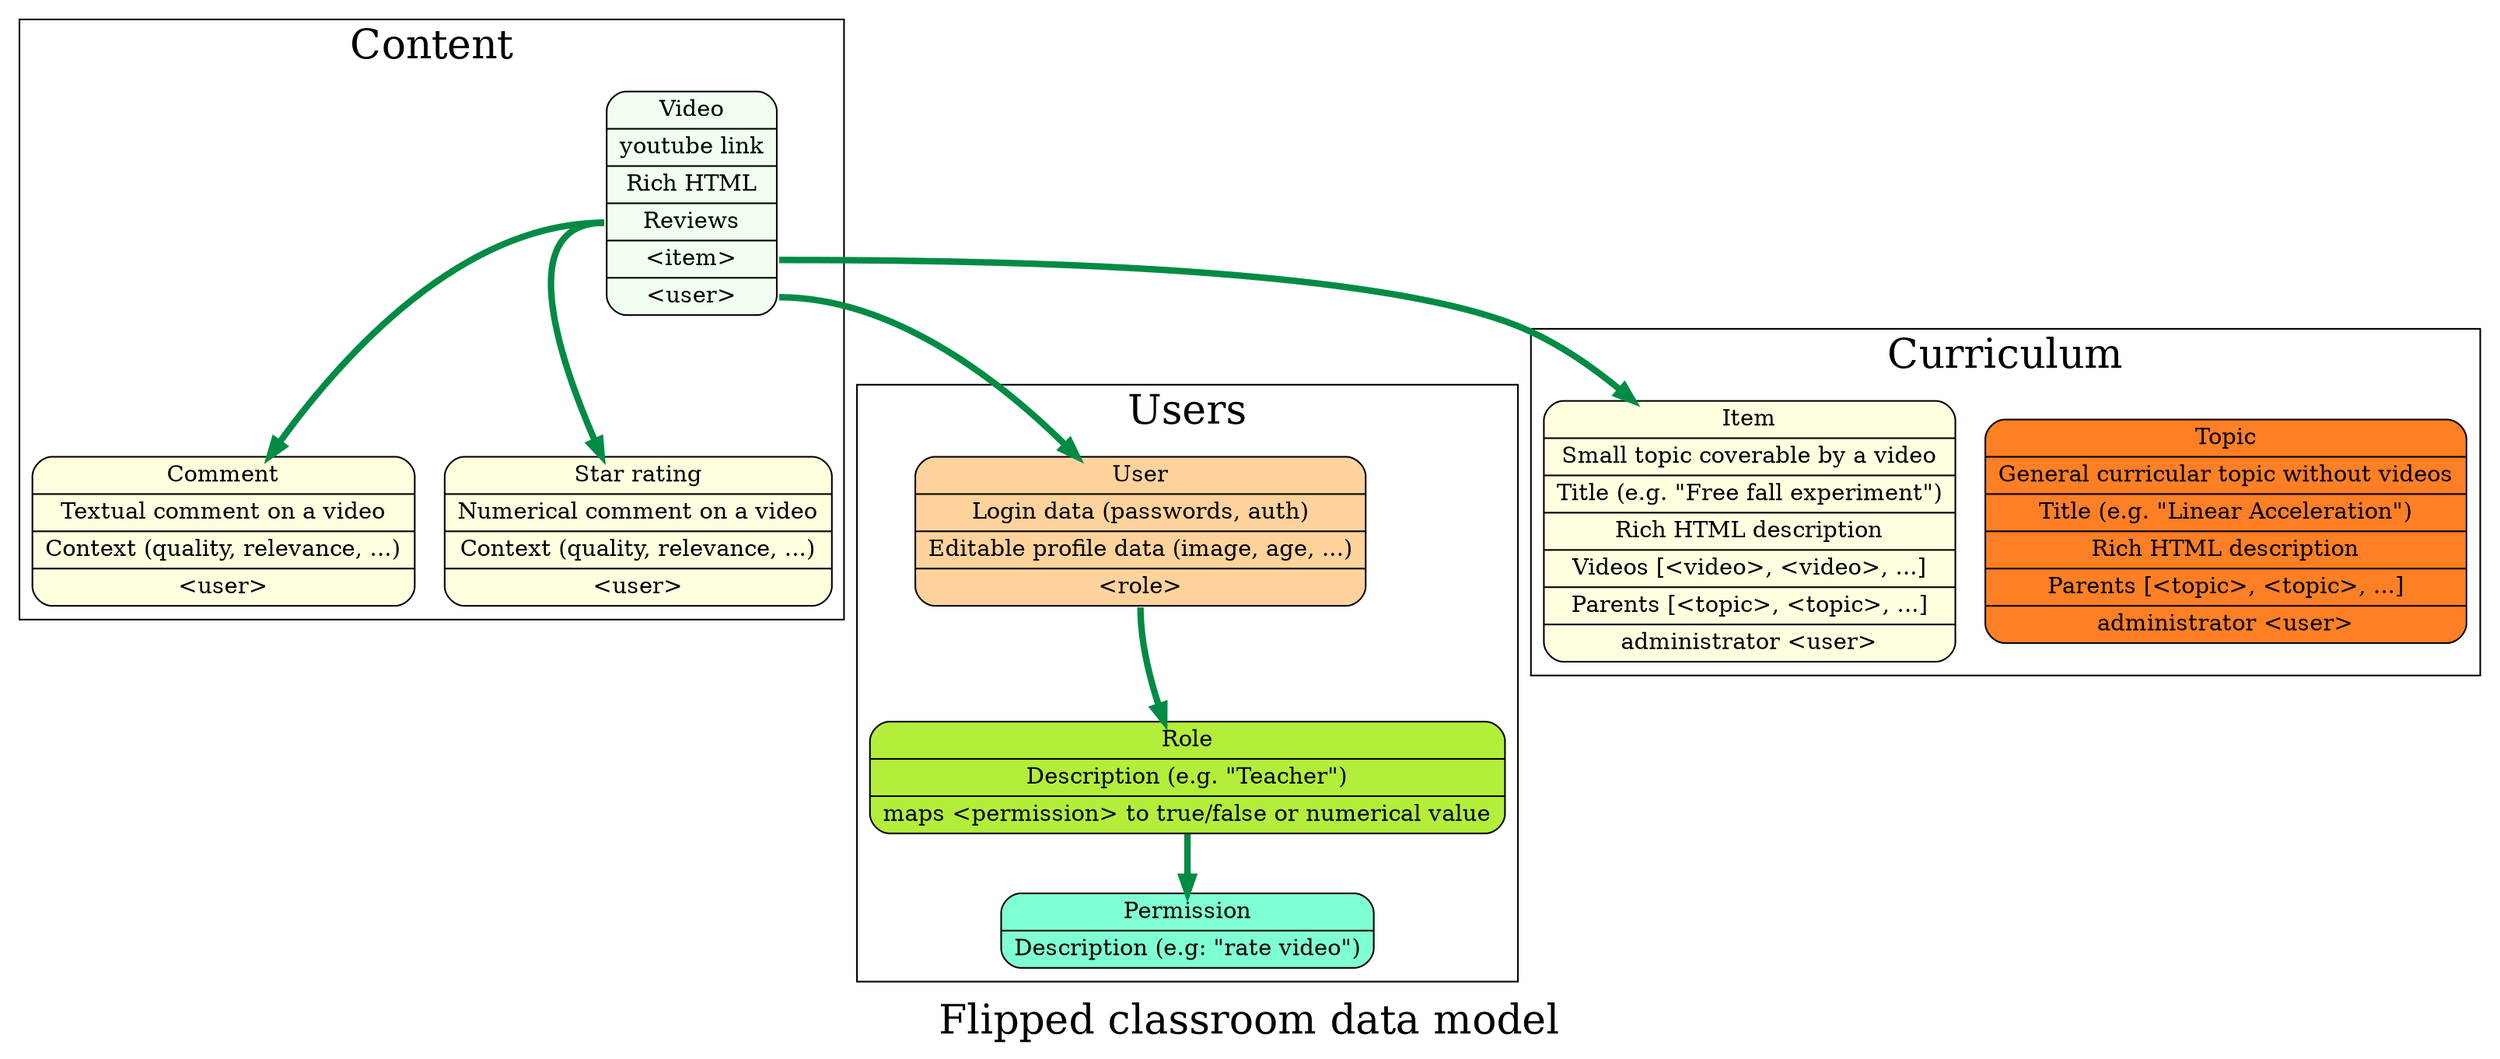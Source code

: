 digraph pipeline {
	fontsize=25;
	label="Flipped classroom data model";
	
	node [
		rankdir = "TB";
	]

	subgraph cluster_1 { 
		label = "Content";
		fontsize=25;
		
		video    [shape=Mrecord, 		style=filled, fillcolor=honeydew1, 			label = "{Video  | youtube link | Rich HTML | <review> Reviews | <item> \<item\> | <user> \<user\>}"];
		comment  [shape=Mrecord, 		style=filled, fillcolor=lightyellow1, 		label = "{<title> Comment | Textual comment on a video | Context (quality, relevance, ...)| \<user\>}"];
		rating   [shape=Mrecord, 		style=filled, fillcolor=lightyellow1, 		label = "{<title> Star rating  | Numerical comment on a video | Context (quality, relevance, ...) | \<user\>}"];
	}


	subgraph cluster_2 { 
		label = "Users";
		fontsize=25;
		user         [shape=Mrecord, 		style=filled, fillcolor=burlywood1, 	label = "{User  | Login data (passwords, auth) | Editable profile data (image, age, ...) | <role> \<role\>}"];
		role         [shape=Mrecord, 		style=filled, fillcolor=olivedrab2, 	label = "{<title> Role | Description (e.g. \"Teacher\") | <permission> maps \<permission\> to true/false or numerical value }"];
		permission   [shape=Mrecord, 		style=filled, fillcolor=aquamarine, 	label = "{<title> Permission | Description (e.g: \"rate video\")}"];
	}
	
	subgraph cluster_3 { 
		label = "Curriculum";
		fontsize=25;
		
		topic    [shape=Mrecord, 		style=filled, fillcolor=chocolate1, 			label = "{Topic  | General curricular topic without videos| Title (e.g. \"Linear Acceleration\") | Rich HTML description | <parent> Parents \[\<topic\>, \<topic\>, ...\] | administrator \<user\>}"];
		item     [shape=Mrecord, 		style=filled, fillcolor=lightyellow1, 	    	label = "{<title> Item | Small topic coverable by a video | Title (e.g. \"Free fall experiment\") | Rich HTML description | Videos \[\<video\>, \<video\>, ...\] | Parents \[\<topic\>, \<topic\>, ...\] | administrator \<user\>}"];

	}
	
	video:review					->		comment		[color="springgreen4", penwidth="4"];
	video:review					->		rating		[color="springgreen4", penwidth="4"];
	video:user						-> 		user        [color="springgreen4", penwidth="4"];
	video:item						-> 		item        [color="springgreen4", penwidth="4"];
	role:permission					-> 		permission  [color="springgreen4", penwidth="4"];
	user:role						->		role		[color="springgreen4", penwidth="4"];
}
